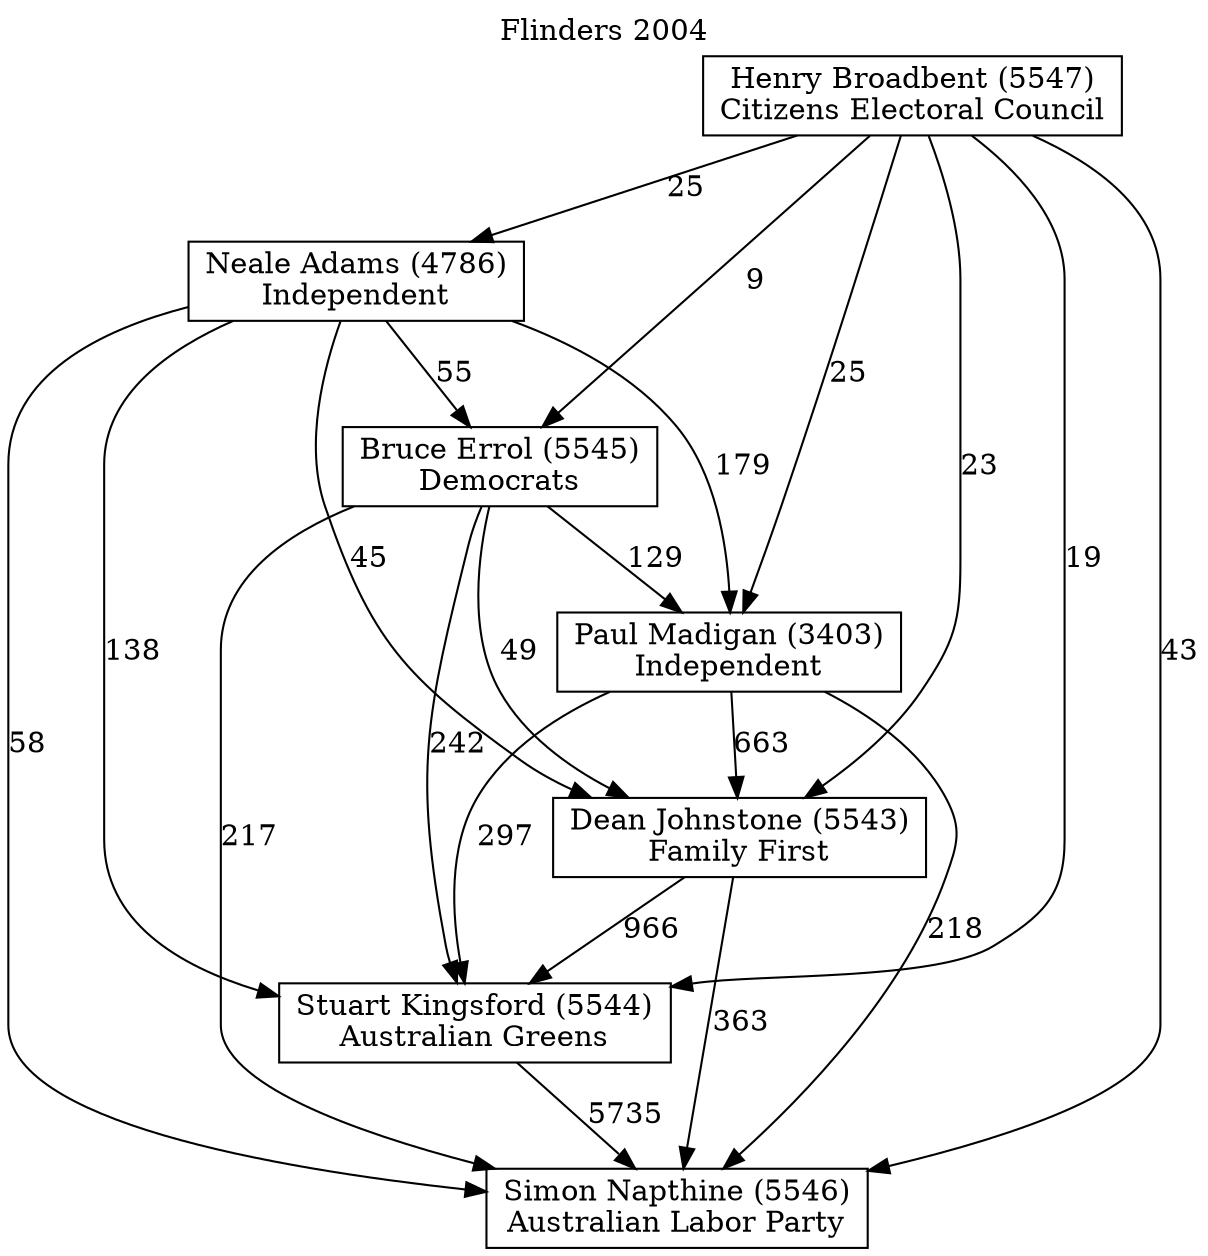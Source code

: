// House preference flow
digraph "Simon Napthine (5546)_Flinders_2004" {
	graph [label="Flinders 2004" labelloc=t mclimit=10]
	node [shape=box]
	"Bruce Errol (5545)" [label="Bruce Errol (5545)
Democrats"]
	"Dean Johnstone (5543)" [label="Dean Johnstone (5543)
Family First"]
	"Henry Broadbent (5547)" [label="Henry Broadbent (5547)
Citizens Electoral Council"]
	"Neale Adams (4786)" [label="Neale Adams (4786)
Independent"]
	"Paul Madigan (3403)" [label="Paul Madigan (3403)
Independent"]
	"Simon Napthine (5546)" [label="Simon Napthine (5546)
Australian Labor Party"]
	"Stuart Kingsford (5544)" [label="Stuart Kingsford (5544)
Australian Greens"]
	"Bruce Errol (5545)" -> "Dean Johnstone (5543)" [label=49]
	"Bruce Errol (5545)" -> "Paul Madigan (3403)" [label=129]
	"Bruce Errol (5545)" -> "Simon Napthine (5546)" [label=217]
	"Bruce Errol (5545)" -> "Stuart Kingsford (5544)" [label=242]
	"Dean Johnstone (5543)" -> "Simon Napthine (5546)" [label=363]
	"Dean Johnstone (5543)" -> "Stuart Kingsford (5544)" [label=966]
	"Henry Broadbent (5547)" -> "Bruce Errol (5545)" [label=9]
	"Henry Broadbent (5547)" -> "Dean Johnstone (5543)" [label=23]
	"Henry Broadbent (5547)" -> "Neale Adams (4786)" [label=25]
	"Henry Broadbent (5547)" -> "Paul Madigan (3403)" [label=25]
	"Henry Broadbent (5547)" -> "Simon Napthine (5546)" [label=43]
	"Henry Broadbent (5547)" -> "Stuart Kingsford (5544)" [label=19]
	"Neale Adams (4786)" -> "Bruce Errol (5545)" [label=55]
	"Neale Adams (4786)" -> "Dean Johnstone (5543)" [label=45]
	"Neale Adams (4786)" -> "Paul Madigan (3403)" [label=179]
	"Neale Adams (4786)" -> "Simon Napthine (5546)" [label=58]
	"Neale Adams (4786)" -> "Stuart Kingsford (5544)" [label=138]
	"Paul Madigan (3403)" -> "Dean Johnstone (5543)" [label=663]
	"Paul Madigan (3403)" -> "Simon Napthine (5546)" [label=218]
	"Paul Madigan (3403)" -> "Stuart Kingsford (5544)" [label=297]
	"Stuart Kingsford (5544)" -> "Simon Napthine (5546)" [label=5735]
}
